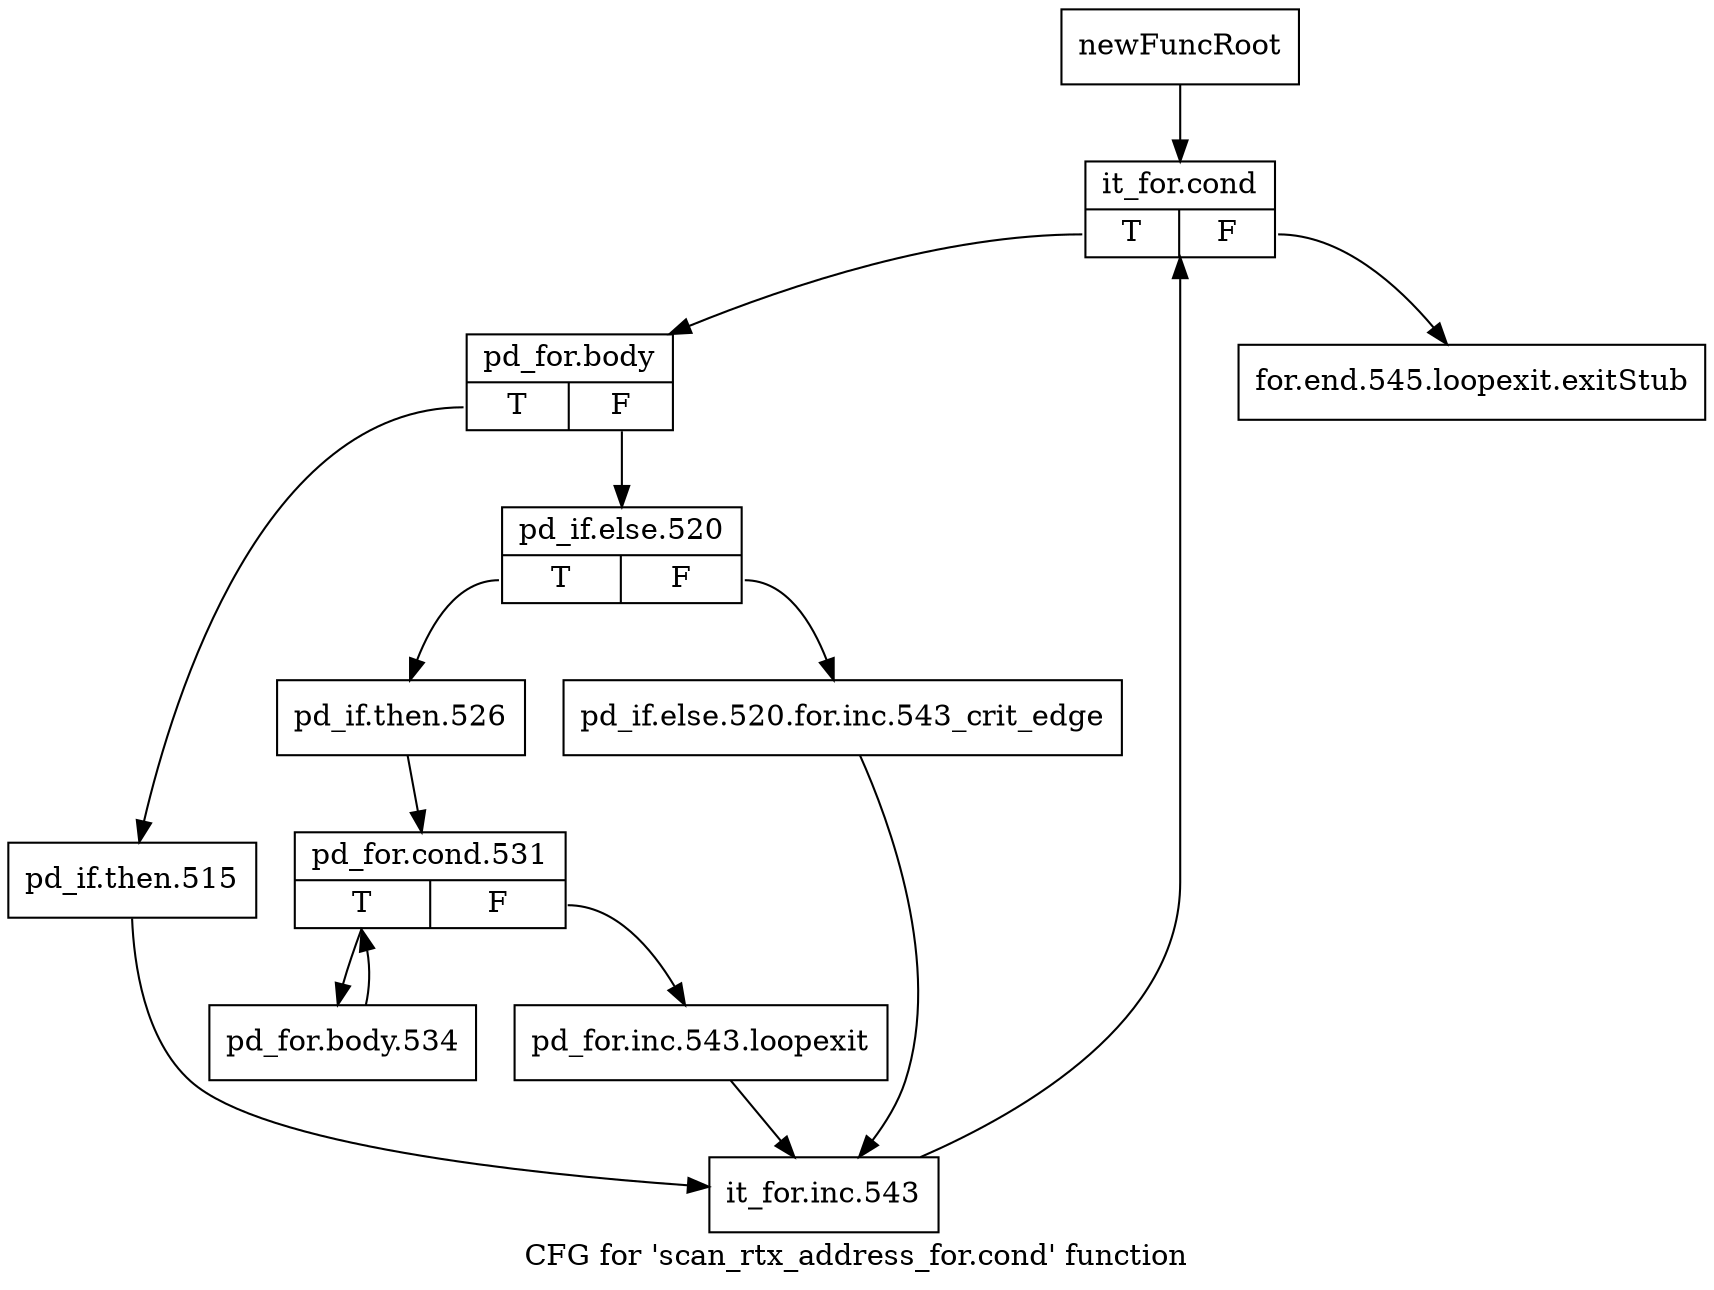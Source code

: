 digraph "CFG for 'scan_rtx_address_for.cond' function" {
	label="CFG for 'scan_rtx_address_for.cond' function";

	Node0xbb42f50 [shape=record,label="{newFuncRoot}"];
	Node0xbb42f50 -> Node0xbb42ff0;
	Node0xbb42fa0 [shape=record,label="{for.end.545.loopexit.exitStub}"];
	Node0xbb42ff0 [shape=record,label="{it_for.cond|{<s0>T|<s1>F}}"];
	Node0xbb42ff0:s0 -> Node0xbb43040;
	Node0xbb42ff0:s1 -> Node0xbb42fa0;
	Node0xbb43040 [shape=record,label="{pd_for.body|{<s0>T|<s1>F}}"];
	Node0xbb43040:s0 -> Node0xbb43270;
	Node0xbb43040:s1 -> Node0xbb43090;
	Node0xbb43090 [shape=record,label="{pd_if.else.520|{<s0>T|<s1>F}}"];
	Node0xbb43090:s0 -> Node0xbb43130;
	Node0xbb43090:s1 -> Node0xbb430e0;
	Node0xbb430e0 [shape=record,label="{pd_if.else.520.for.inc.543_crit_edge}"];
	Node0xbb430e0 -> Node0xbb432c0;
	Node0xbb43130 [shape=record,label="{pd_if.then.526}"];
	Node0xbb43130 -> Node0xbb43180;
	Node0xbb43180 [shape=record,label="{pd_for.cond.531|{<s0>T|<s1>F}}"];
	Node0xbb43180:s0 -> Node0xbb43220;
	Node0xbb43180:s1 -> Node0xbb431d0;
	Node0xbb431d0 [shape=record,label="{pd_for.inc.543.loopexit}"];
	Node0xbb431d0 -> Node0xbb432c0;
	Node0xbb43220 [shape=record,label="{pd_for.body.534}"];
	Node0xbb43220 -> Node0xbb43180;
	Node0xbb43270 [shape=record,label="{pd_if.then.515}"];
	Node0xbb43270 -> Node0xbb432c0;
	Node0xbb432c0 [shape=record,label="{it_for.inc.543}"];
	Node0xbb432c0 -> Node0xbb42ff0;
}
